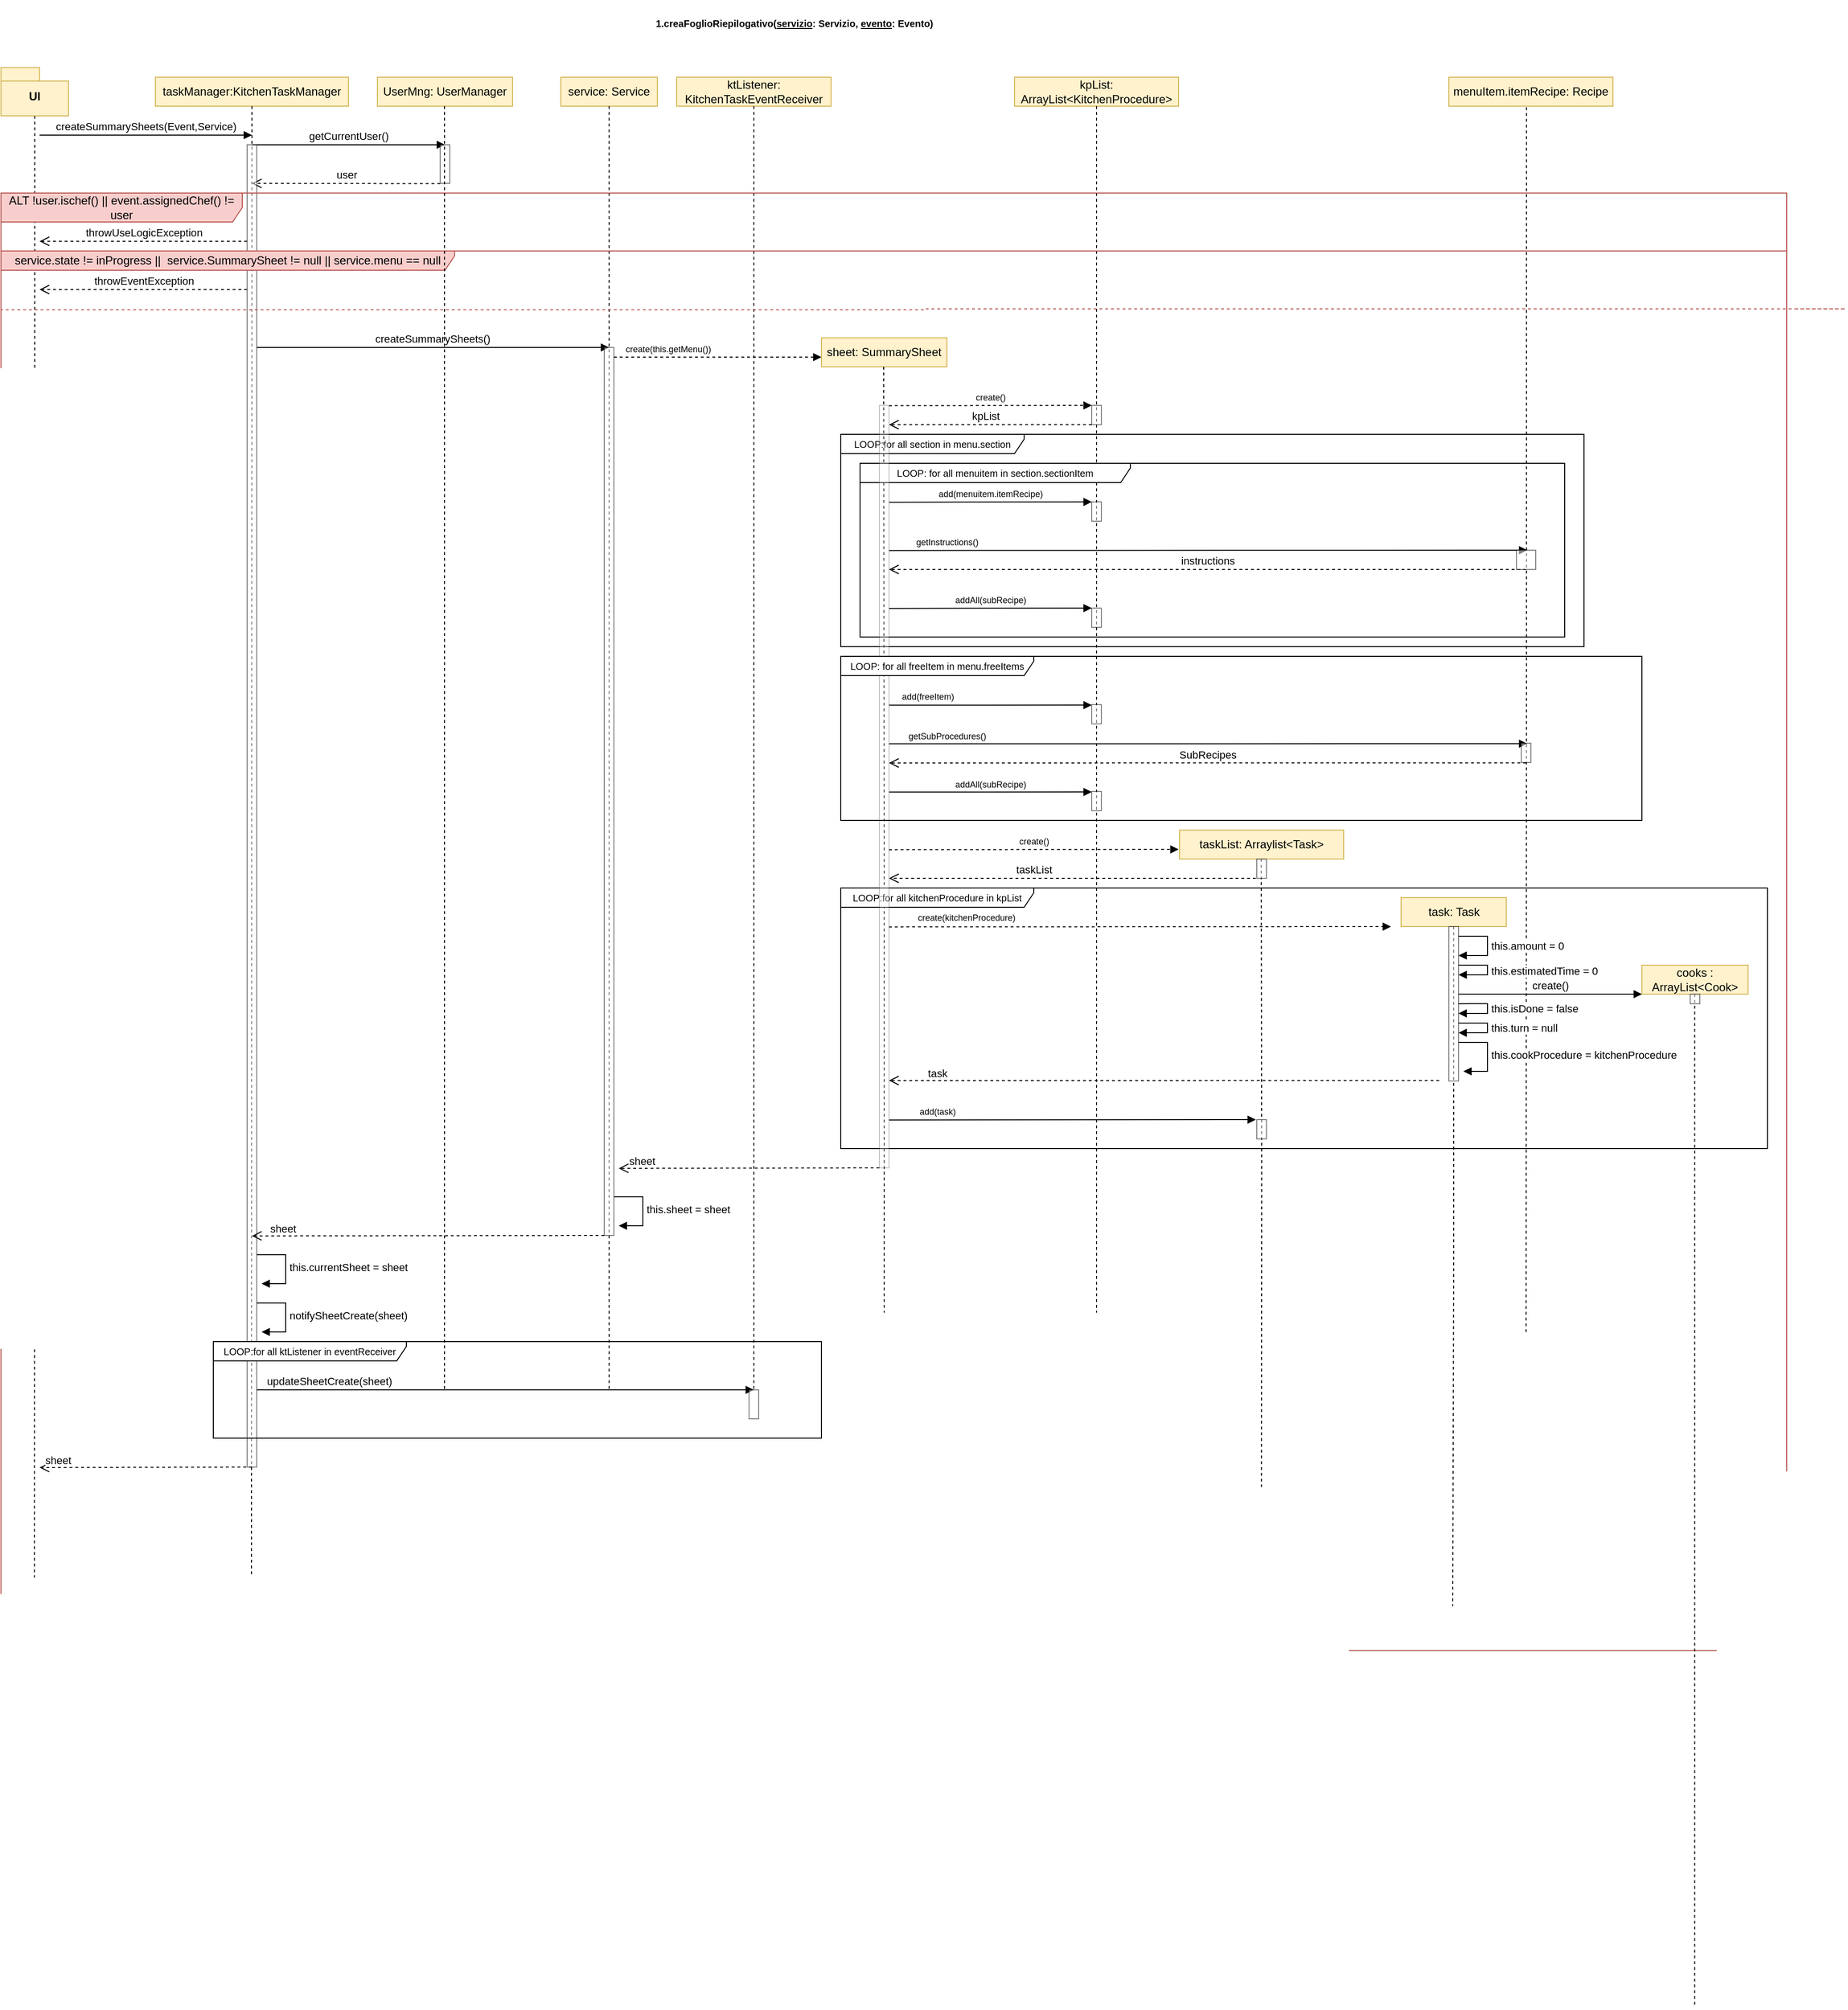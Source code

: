 <mxfile version="21.2.8" type="device">
  <diagram name="Pagina-1" id="j8txoe0SZehhRTvvAouw">
    <mxGraphModel dx="682" dy="721" grid="1" gridSize="10" guides="1" tooltips="1" connect="1" arrows="1" fold="1" page="1" pageScale="1" pageWidth="827" pageHeight="1169" math="0" shadow="0">
      <root>
        <mxCell id="0" />
        <mxCell id="1" parent="0" />
        <mxCell id="L0hJr6_Yzj_BHi60ffFZ-1" value="&lt;p style=&quot;text-indent: -18pt; font-size: 10px;&quot; class=&quot;MsoListParagraphCxSpFirst&quot;&gt;&lt;b&gt;1.&lt;span style=&quot;line-height: 107%;&quot;&gt;&lt;/span&gt;&lt;/b&gt;&lt;b&gt;&lt;span style=&quot;line-height: 107%;&quot;&gt;creaFoglioRiepilogativo(&lt;u&gt;servizio&lt;/u&gt;: Servizio, &lt;u&gt;evento&lt;/u&gt;: Evento)&lt;/span&gt;&lt;/b&gt;&lt;span style=&quot;background-color: initial;&quot;&gt;&amp;nbsp;&lt;/span&gt;&lt;/p&gt;&lt;p class=&quot;MsoListParagraphCxSpLast&quot;&gt;&lt;/p&gt;" style="text;html=1;align=center;verticalAlign=middle;resizable=0;points=[];autosize=1;strokeColor=none;fillColor=none;" parent="1" vertex="1">
          <mxGeometry x="710" y="280" width="290" height="50" as="geometry" />
        </mxCell>
        <mxCell id="L0hJr6_Yzj_BHi60ffFZ-2" style="edgeStyle=orthogonalEdgeStyle;rounded=0;orthogonalLoop=1;jettySize=auto;html=1;exitX=0.5;exitY=1;exitDx=0;exitDy=0;endArrow=none;endFill=0;dashed=1;entryX=0.02;entryY=1.003;entryDx=0;entryDy=0;entryPerimeter=0;exitPerimeter=0;" parent="1" source="L0hJr6_Yzj_BHi60ffFZ-3" edge="1">
          <mxGeometry relative="1" as="geometry">
            <mxPoint x="54.6" y="1914.53" as="targetPoint" />
            <mxPoint x="55" y="490" as="sourcePoint" />
          </mxGeometry>
        </mxCell>
        <mxCell id="L0hJr6_Yzj_BHi60ffFZ-3" value="UI" style="shape=folder;fontStyle=1;spacingTop=10;tabWidth=40;tabHeight=14;tabPosition=left;html=1;whiteSpace=wrap;fillColor=#fff2cc;strokeColor=#d6b656;" parent="1" vertex="1">
          <mxGeometry x="20" y="350" width="70" height="50" as="geometry" />
        </mxCell>
        <mxCell id="L0hJr6_Yzj_BHi60ffFZ-4" value="createSummarySheets(Event,Service)" style="html=1;verticalAlign=bottom;endArrow=block;edgeStyle=elbowEdgeStyle;elbow=vertical;curved=0;rounded=0;" parent="1" edge="1">
          <mxGeometry width="80" relative="1" as="geometry">
            <mxPoint x="60" y="420" as="sourcePoint" />
            <mxPoint x="280" y="420" as="targetPoint" />
            <mxPoint as="offset" />
          </mxGeometry>
        </mxCell>
        <mxCell id="L0hJr6_Yzj_BHi60ffFZ-5" value="taskManager:KitchenTaskManager" style="html=1;whiteSpace=wrap;fillColor=#fff2cc;strokeColor=#d6b656;" parent="1" vertex="1">
          <mxGeometry x="180" y="360" width="200" height="30" as="geometry" />
        </mxCell>
        <mxCell id="L0hJr6_Yzj_BHi60ffFZ-6" style="edgeStyle=orthogonalEdgeStyle;rounded=0;orthogonalLoop=1;jettySize=auto;html=1;exitX=0.5;exitY=1;exitDx=0;exitDy=0;endArrow=none;endFill=0;dashed=1;entryX=0.15;entryY=1.001;entryDx=0;entryDy=0;entryPerimeter=0;" parent="1" source="L0hJr6_Yzj_BHi60ffFZ-5" edge="1">
          <mxGeometry relative="1" as="geometry">
            <mxPoint x="279.5" y="1911.51" as="targetPoint" />
            <mxPoint x="279.47" y="490" as="sourcePoint" />
          </mxGeometry>
        </mxCell>
        <mxCell id="L0hJr6_Yzj_BHi60ffFZ-7" value="getCurrentUser()" style="html=1;verticalAlign=bottom;endArrow=block;edgeStyle=elbowEdgeStyle;elbow=vertical;curved=0;rounded=0;" parent="1" edge="1">
          <mxGeometry width="80" relative="1" as="geometry">
            <mxPoint x="280" y="430" as="sourcePoint" />
            <mxPoint x="480" y="430" as="targetPoint" />
          </mxGeometry>
        </mxCell>
        <mxCell id="L0hJr6_Yzj_BHi60ffFZ-8" value="user" style="html=1;verticalAlign=bottom;endArrow=open;dashed=1;endSize=8;edgeStyle=elbowEdgeStyle;elbow=vertical;curved=0;rounded=0;" parent="1" edge="1">
          <mxGeometry relative="1" as="geometry">
            <mxPoint x="475" y="470.286" as="sourcePoint" />
            <mxPoint x="280" y="470" as="targetPoint" />
          </mxGeometry>
        </mxCell>
        <mxCell id="L0hJr6_Yzj_BHi60ffFZ-10" value="" style="html=1;points=[];perimeter=orthogonalPerimeter;outlineConnect=0;targetShapes=umlLifeline;portConstraint=eastwest;newEdgeStyle={&quot;edgeStyle&quot;:&quot;elbowEdgeStyle&quot;,&quot;elbow&quot;:&quot;vertical&quot;,&quot;curved&quot;:0,&quot;rounded&quot;:0};shadow=0;imageAspect=1;fillOpacity=50;strokeOpacity=50;" parent="1" vertex="1">
          <mxGeometry x="475" y="430" width="10" height="40" as="geometry" />
        </mxCell>
        <mxCell id="L0hJr6_Yzj_BHi60ffFZ-11" value="" style="html=1;points=[];perimeter=orthogonalPerimeter;outlineConnect=0;targetShapes=umlLifeline;portConstraint=eastwest;newEdgeStyle={&quot;edgeStyle&quot;:&quot;elbowEdgeStyle&quot;,&quot;elbow&quot;:&quot;vertical&quot;,&quot;curved&quot;:0,&quot;rounded&quot;:0};shadow=0;imageAspect=1;fillOpacity=50;strokeOpacity=50;" parent="1" vertex="1">
          <mxGeometry x="275" y="430" width="10" height="1370" as="geometry" />
        </mxCell>
        <mxCell id="L0hJr6_Yzj_BHi60ffFZ-12" value="createSummarySheets()" style="html=1;verticalAlign=bottom;endArrow=block;edgeStyle=elbowEdgeStyle;elbow=vertical;curved=0;rounded=0;" parent="1" edge="1">
          <mxGeometry x="-0.002" width="80" relative="1" as="geometry">
            <mxPoint x="285" y="640" as="sourcePoint" />
            <mxPoint x="650" y="640" as="targetPoint" />
            <mxPoint as="offset" />
          </mxGeometry>
        </mxCell>
        <mxCell id="L0hJr6_Yzj_BHi60ffFZ-13" value="&lt;font style=&quot;font-size: 10px;&quot;&gt;LOOP:for all section in menu.section&lt;/font&gt;" style="shape=umlFrame;whiteSpace=wrap;html=1;pointerEvents=0;width=190;height=20;" parent="1" vertex="1">
          <mxGeometry x="890" y="730" width="770" height="220" as="geometry" />
        </mxCell>
        <mxCell id="L0hJr6_Yzj_BHi60ffFZ-14" value="service: Service" style="html=1;whiteSpace=wrap;fillColor=#fff2cc;strokeColor=#d6b656;" parent="1" vertex="1">
          <mxGeometry x="600" y="360" width="100" height="30" as="geometry" />
        </mxCell>
        <mxCell id="L0hJr6_Yzj_BHi60ffFZ-15" style="edgeStyle=orthogonalEdgeStyle;rounded=0;orthogonalLoop=1;jettySize=auto;html=1;exitX=0.5;exitY=1;exitDx=0;exitDy=0;endArrow=none;endFill=0;dashed=1;" parent="1" source="L0hJr6_Yzj_BHi60ffFZ-14" edge="1">
          <mxGeometry relative="1" as="geometry">
            <mxPoint x="650" y="1720" as="targetPoint" />
            <mxPoint x="649.47" y="490" as="sourcePoint" />
          </mxGeometry>
        </mxCell>
        <mxCell id="L0hJr6_Yzj_BHi60ffFZ-16" value="" style="html=1;points=[];perimeter=orthogonalPerimeter;outlineConnect=0;targetShapes=umlLifeline;portConstraint=eastwest;newEdgeStyle={&quot;edgeStyle&quot;:&quot;elbowEdgeStyle&quot;,&quot;elbow&quot;:&quot;vertical&quot;,&quot;curved&quot;:0,&quot;rounded&quot;:0};shadow=0;imageAspect=1;fillOpacity=50;strokeOpacity=50;" parent="1" vertex="1">
          <mxGeometry x="645" y="640" width="10" height="920" as="geometry" />
        </mxCell>
        <mxCell id="L0hJr6_Yzj_BHi60ffFZ-17" value="&lt;font style=&quot;font-size: 9px;&quot;&gt;create(this.getMenu())&lt;/font&gt;" style="html=1;verticalAlign=bottom;endArrow=block;edgeStyle=elbowEdgeStyle;elbow=vertical;curved=0;rounded=0;dashed=1;" parent="1" edge="1">
          <mxGeometry x="-0.486" width="80" relative="1" as="geometry">
            <mxPoint x="655" y="650" as="sourcePoint" />
            <mxPoint x="870" y="650" as="targetPoint" />
            <mxPoint as="offset" />
          </mxGeometry>
        </mxCell>
        <mxCell id="L0hJr6_Yzj_BHi60ffFZ-18" value="sheet: SummarySheet" style="html=1;whiteSpace=wrap;fillColor=#fff2cc;strokeColor=#d6b656;" parent="1" vertex="1">
          <mxGeometry x="870" y="630" width="130" height="30" as="geometry" />
        </mxCell>
        <mxCell id="L0hJr6_Yzj_BHi60ffFZ-19" style="edgeStyle=orthogonalEdgeStyle;rounded=0;orthogonalLoop=1;jettySize=auto;html=1;exitX=0.5;exitY=1;exitDx=0;exitDy=0;endArrow=none;endFill=0;dashed=1;" parent="1" edge="1">
          <mxGeometry relative="1" as="geometry">
            <mxPoint x="935" y="1640" as="targetPoint" />
            <mxPoint x="934.47" y="660.0" as="sourcePoint" />
          </mxGeometry>
        </mxCell>
        <mxCell id="L0hJr6_Yzj_BHi60ffFZ-20" value="&lt;font style=&quot;font-size: 9px;&quot;&gt;create()&lt;/font&gt;" style="html=1;verticalAlign=bottom;endArrow=block;edgeStyle=elbowEdgeStyle;elbow=vertical;curved=0;rounded=0;dashed=1;" parent="1" edge="1">
          <mxGeometry x="0.002" width="80" relative="1" as="geometry">
            <mxPoint x="940" y="700.32" as="sourcePoint" />
            <mxPoint x="1150" y="700" as="targetPoint" />
            <mxPoint as="offset" />
          </mxGeometry>
        </mxCell>
        <mxCell id="L0hJr6_Yzj_BHi60ffFZ-21" value="kpList: ArrayList&amp;lt;KitchenProcedure&amp;gt;" style="html=1;whiteSpace=wrap;fillColor=#fff2cc;strokeColor=#d6b656;" parent="1" vertex="1">
          <mxGeometry x="1070" y="360" width="170" height="30" as="geometry" />
        </mxCell>
        <mxCell id="L0hJr6_Yzj_BHi60ffFZ-22" style="edgeStyle=orthogonalEdgeStyle;rounded=0;orthogonalLoop=1;jettySize=auto;html=1;exitX=0.5;exitY=1;exitDx=0;exitDy=0;endArrow=none;endFill=0;dashed=1;" parent="1" source="L0hJr6_Yzj_BHi60ffFZ-21" edge="1">
          <mxGeometry relative="1" as="geometry">
            <mxPoint x="1155" y="1640" as="targetPoint" />
            <mxPoint x="1154.47" y="490" as="sourcePoint" />
          </mxGeometry>
        </mxCell>
        <mxCell id="L0hJr6_Yzj_BHi60ffFZ-23" value="" style="html=1;points=[];perimeter=orthogonalPerimeter;outlineConnect=0;targetShapes=umlLifeline;portConstraint=eastwest;newEdgeStyle={&quot;edgeStyle&quot;:&quot;elbowEdgeStyle&quot;,&quot;elbow&quot;:&quot;vertical&quot;,&quot;curved&quot;:0,&quot;rounded&quot;:0};shadow=0;imageAspect=1;fillOpacity=50;strokeOpacity=50;" parent="1" vertex="1">
          <mxGeometry x="1150" y="700" width="10" height="20" as="geometry" />
        </mxCell>
        <mxCell id="L0hJr6_Yzj_BHi60ffFZ-24" value="kpList" style="html=1;verticalAlign=bottom;endArrow=open;dashed=1;endSize=8;edgeStyle=elbowEdgeStyle;elbow=vertical;curved=0;rounded=0;" parent="1" edge="1">
          <mxGeometry x="0.049" relative="1" as="geometry">
            <mxPoint x="1150" y="720" as="sourcePoint" />
            <mxPoint x="940" y="720.32" as="targetPoint" />
            <mxPoint as="offset" />
          </mxGeometry>
        </mxCell>
        <mxCell id="L0hJr6_Yzj_BHi60ffFZ-25" value="&lt;font style=&quot;font-size: 10px;&quot;&gt;LOOP: for all menuitem in section.sectionItem&lt;/font&gt;" style="shape=umlFrame;whiteSpace=wrap;html=1;pointerEvents=0;width=280;height=20;" parent="1" vertex="1">
          <mxGeometry x="910" y="760" width="730" height="180" as="geometry" />
        </mxCell>
        <mxCell id="L0hJr6_Yzj_BHi60ffFZ-26" value="&lt;font style=&quot;font-size: 9px;&quot;&gt;add(menuitem.itemRecipe)&lt;/font&gt;" style="html=1;verticalAlign=bottom;endArrow=block;edgeStyle=elbowEdgeStyle;elbow=vertical;curved=0;rounded=0;" parent="1" edge="1">
          <mxGeometry x="0.002" width="80" relative="1" as="geometry">
            <mxPoint x="940" y="800.32" as="sourcePoint" />
            <mxPoint x="1150" y="800" as="targetPoint" />
            <mxPoint as="offset" />
          </mxGeometry>
        </mxCell>
        <mxCell id="L0hJr6_Yzj_BHi60ffFZ-27" value="" style="html=1;points=[];perimeter=orthogonalPerimeter;outlineConnect=0;targetShapes=umlLifeline;portConstraint=eastwest;newEdgeStyle={&quot;edgeStyle&quot;:&quot;elbowEdgeStyle&quot;,&quot;elbow&quot;:&quot;vertical&quot;,&quot;curved&quot;:0,&quot;rounded&quot;:0};shadow=0;imageAspect=1;fillOpacity=50;strokeOpacity=50;" parent="1" vertex="1">
          <mxGeometry x="1150" y="800" width="10" height="20" as="geometry" />
        </mxCell>
        <mxCell id="L0hJr6_Yzj_BHi60ffFZ-28" value="menuItem.itemRecipe: Recipe" style="html=1;whiteSpace=wrap;fillColor=#fff2cc;strokeColor=#d6b656;" parent="1" vertex="1">
          <mxGeometry x="1520" y="360" width="170" height="30" as="geometry" />
        </mxCell>
        <mxCell id="L0hJr6_Yzj_BHi60ffFZ-29" style="edgeStyle=orthogonalEdgeStyle;rounded=0;orthogonalLoop=1;jettySize=auto;html=1;exitX=0.473;exitY=1.039;exitDx=0;exitDy=0;endArrow=none;endFill=0;dashed=1;exitPerimeter=0;" parent="1" source="L0hJr6_Yzj_BHi60ffFZ-28" edge="1">
          <mxGeometry relative="1" as="geometry">
            <mxPoint x="1600" y="1661.231" as="targetPoint" />
            <mxPoint x="1600" y="490" as="sourcePoint" />
          </mxGeometry>
        </mxCell>
        <mxCell id="L0hJr6_Yzj_BHi60ffFZ-30" value="&lt;font style=&quot;font-size: 9px;&quot;&gt;getInstructions()&lt;/font&gt;" style="html=1;verticalAlign=bottom;endArrow=block;edgeStyle=elbowEdgeStyle;elbow=vertical;curved=0;rounded=0;align=center;" parent="1" edge="1">
          <mxGeometry x="-0.818" width="80" relative="1" as="geometry">
            <mxPoint x="940" y="850.32" as="sourcePoint" />
            <mxPoint x="1601.231" y="850" as="targetPoint" />
            <mxPoint as="offset" />
          </mxGeometry>
        </mxCell>
        <mxCell id="L0hJr6_Yzj_BHi60ffFZ-31" value="instructions" style="html=1;verticalAlign=bottom;endArrow=open;dashed=1;endSize=8;edgeStyle=elbowEdgeStyle;elbow=vertical;curved=0;rounded=0;align=center;" parent="1" edge="1">
          <mxGeometry relative="1" as="geometry">
            <mxPoint x="1600" y="870" as="sourcePoint" />
            <mxPoint x="940" y="870.32" as="targetPoint" />
          </mxGeometry>
        </mxCell>
        <mxCell id="L0hJr6_Yzj_BHi60ffFZ-32" value="&lt;font style=&quot;font-size: 9px;&quot;&gt;addAll(subRecipe)&lt;/font&gt;" style="html=1;verticalAlign=bottom;endArrow=block;edgeStyle=elbowEdgeStyle;elbow=vertical;curved=0;rounded=0;" parent="1" edge="1">
          <mxGeometry x="0.002" width="80" relative="1" as="geometry">
            <mxPoint x="940" y="910.32" as="sourcePoint" />
            <mxPoint x="1150" y="910" as="targetPoint" />
            <mxPoint as="offset" />
          </mxGeometry>
        </mxCell>
        <mxCell id="L0hJr6_Yzj_BHi60ffFZ-33" value="" style="html=1;points=[];perimeter=orthogonalPerimeter;outlineConnect=0;targetShapes=umlLifeline;portConstraint=eastwest;newEdgeStyle={&quot;edgeStyle&quot;:&quot;elbowEdgeStyle&quot;,&quot;elbow&quot;:&quot;vertical&quot;,&quot;curved&quot;:0,&quot;rounded&quot;:0};shadow=0;imageAspect=1;fillOpacity=50;strokeOpacity=50;" parent="1" vertex="1">
          <mxGeometry x="1150" y="910" width="10" height="20" as="geometry" />
        </mxCell>
        <mxCell id="L0hJr6_Yzj_BHi60ffFZ-34" value="" style="html=1;points=[];perimeter=orthogonalPerimeter;outlineConnect=0;targetShapes=umlLifeline;portConstraint=eastwest;newEdgeStyle={&quot;edgeStyle&quot;:&quot;elbowEdgeStyle&quot;,&quot;elbow&quot;:&quot;vertical&quot;,&quot;curved&quot;:0,&quot;rounded&quot;:0};shadow=0;imageAspect=1;fillOpacity=50;strokeOpacity=50;" parent="1" vertex="1">
          <mxGeometry x="1590" y="850" width="20" height="20" as="geometry" />
        </mxCell>
        <mxCell id="L0hJr6_Yzj_BHi60ffFZ-35" value="&lt;font style=&quot;font-size: 10px;&quot;&gt;LOOP:for all kitchenProcedure in kpList&lt;/font&gt;" style="shape=umlFrame;whiteSpace=wrap;html=1;pointerEvents=0;width=200;height=20;" parent="1" vertex="1">
          <mxGeometry x="890" y="1200" width="960" height="270" as="geometry" />
        </mxCell>
        <mxCell id="L0hJr6_Yzj_BHi60ffFZ-36" value="&lt;font style=&quot;font-size: 9px;&quot;&gt;create()&lt;/font&gt;" style="html=1;verticalAlign=bottom;endArrow=block;edgeStyle=elbowEdgeStyle;elbow=vertical;curved=0;rounded=0;dashed=1;" parent="1" edge="1">
          <mxGeometry x="0.002" width="80" relative="1" as="geometry">
            <mxPoint x="940" y="1160.32" as="sourcePoint" />
            <mxPoint x="1240" y="1160" as="targetPoint" />
            <mxPoint as="offset" />
          </mxGeometry>
        </mxCell>
        <mxCell id="L0hJr6_Yzj_BHi60ffFZ-37" value="taskList: Arraylist&amp;lt;Task&amp;gt;" style="html=1;whiteSpace=wrap;fillColor=#fff2cc;strokeColor=#d6b656;" parent="1" vertex="1">
          <mxGeometry x="1241" y="1140" width="170" height="30" as="geometry" />
        </mxCell>
        <mxCell id="L0hJr6_Yzj_BHi60ffFZ-38" style="edgeStyle=orthogonalEdgeStyle;rounded=0;orthogonalLoop=1;jettySize=auto;html=1;exitX=0.5;exitY=1;exitDx=0;exitDy=0;endArrow=none;endFill=0;dashed=1;" parent="1" edge="1">
          <mxGeometry relative="1" as="geometry">
            <mxPoint x="1325.82" y="1820.64" as="targetPoint" />
            <mxPoint x="1325.62" y="1170" as="sourcePoint" />
          </mxGeometry>
        </mxCell>
        <mxCell id="L0hJr6_Yzj_BHi60ffFZ-39" value="" style="html=1;points=[];perimeter=orthogonalPerimeter;outlineConnect=0;targetShapes=umlLifeline;portConstraint=eastwest;newEdgeStyle={&quot;edgeStyle&quot;:&quot;elbowEdgeStyle&quot;,&quot;elbow&quot;:&quot;vertical&quot;,&quot;curved&quot;:0,&quot;rounded&quot;:0};shadow=0;imageAspect=1;fillOpacity=50;strokeOpacity=50;" parent="1" vertex="1">
          <mxGeometry x="1321" y="1170" width="10" height="20" as="geometry" />
        </mxCell>
        <mxCell id="L0hJr6_Yzj_BHi60ffFZ-40" value="taskList" style="html=1;verticalAlign=bottom;endArrow=open;dashed=1;endSize=8;edgeStyle=elbowEdgeStyle;elbow=vertical;curved=0;rounded=0;align=center;" parent="1" edge="1">
          <mxGeometry x="0.213" relative="1" as="geometry">
            <mxPoint x="1320" y="1190" as="sourcePoint" />
            <mxPoint x="940" y="1190.32" as="targetPoint" />
            <mxPoint as="offset" />
          </mxGeometry>
        </mxCell>
        <mxCell id="L0hJr6_Yzj_BHi60ffFZ-41" value="&lt;font style=&quot;font-size: 9px;&quot;&gt;create(kitchenProcedure)&lt;/font&gt;" style="html=1;verticalAlign=bottom;endArrow=block;edgeStyle=elbowEdgeStyle;elbow=vertical;curved=0;rounded=0;dashed=1;" parent="1" edge="1">
          <mxGeometry x="-0.692" y="1" width="80" relative="1" as="geometry">
            <mxPoint x="940" y="1240.32" as="sourcePoint" />
            <mxPoint x="1460" y="1240" as="targetPoint" />
            <mxPoint as="offset" />
          </mxGeometry>
        </mxCell>
        <mxCell id="L0hJr6_Yzj_BHi60ffFZ-42" value="task: Task" style="html=1;whiteSpace=wrap;fillColor=#fff2cc;strokeColor=#d6b656;" parent="1" vertex="1">
          <mxGeometry x="1470.5" y="1210" width="109" height="30" as="geometry" />
        </mxCell>
        <mxCell id="L0hJr6_Yzj_BHi60ffFZ-43" style="edgeStyle=orthogonalEdgeStyle;rounded=0;orthogonalLoop=1;jettySize=auto;html=1;exitX=0.5;exitY=1;exitDx=0;exitDy=0;endArrow=none;endFill=0;dashed=1;" parent="1" source="L0hJr6_Yzj_BHi60ffFZ-42" edge="1">
          <mxGeometry relative="1" as="geometry">
            <mxPoint x="1524" y="1944.0" as="targetPoint" />
            <mxPoint x="1524.14" y="790" as="sourcePoint" />
          </mxGeometry>
        </mxCell>
        <mxCell id="L0hJr6_Yzj_BHi60ffFZ-44" value="" style="html=1;points=[];perimeter=orthogonalPerimeter;outlineConnect=0;targetShapes=umlLifeline;portConstraint=eastwest;newEdgeStyle={&quot;edgeStyle&quot;:&quot;elbowEdgeStyle&quot;,&quot;elbow&quot;:&quot;vertical&quot;,&quot;curved&quot;:0,&quot;rounded&quot;:0};shadow=0;imageAspect=1;fillOpacity=50;strokeOpacity=50;" parent="1" vertex="1">
          <mxGeometry x="1520" y="1240" width="10" height="160" as="geometry" />
        </mxCell>
        <mxCell id="L0hJr6_Yzj_BHi60ffFZ-45" value="this.cookProcedure = kitchenProcedure" style="html=1;align=left;spacingLeft=2;endArrow=block;rounded=0;edgeStyle=orthogonalEdgeStyle;curved=0;rounded=0;" parent="1" edge="1">
          <mxGeometry x="-0.004" relative="1" as="geometry">
            <mxPoint x="1530" y="1360" as="sourcePoint" />
            <Array as="points">
              <mxPoint x="1560" y="1390" />
            </Array>
            <mxPoint x="1535" y="1390.0" as="targetPoint" />
            <mxPoint as="offset" />
          </mxGeometry>
        </mxCell>
        <mxCell id="L0hJr6_Yzj_BHi60ffFZ-46" value="task" style="html=1;verticalAlign=bottom;endArrow=open;dashed=1;endSize=8;edgeStyle=elbowEdgeStyle;elbow=vertical;curved=0;rounded=0;align=center;" parent="1" edge="1">
          <mxGeometry x="0.823" y="1" relative="1" as="geometry">
            <mxPoint x="1510" y="1399.39" as="sourcePoint" />
            <mxPoint x="940" y="1400" as="targetPoint" />
            <mxPoint as="offset" />
          </mxGeometry>
        </mxCell>
        <mxCell id="L0hJr6_Yzj_BHi60ffFZ-47" value="&lt;font style=&quot;font-size: 9px;&quot;&gt;add(task)&lt;/font&gt;" style="html=1;verticalAlign=bottom;endArrow=block;edgeStyle=elbowEdgeStyle;elbow=vertical;curved=0;rounded=0;" parent="1" edge="1">
          <mxGeometry x="-0.737" width="80" relative="1" as="geometry">
            <mxPoint x="940" y="1440.32" as="sourcePoint" />
            <mxPoint x="1320" y="1440" as="targetPoint" />
            <mxPoint as="offset" />
          </mxGeometry>
        </mxCell>
        <mxCell id="L0hJr6_Yzj_BHi60ffFZ-48" value="" style="html=1;points=[];perimeter=orthogonalPerimeter;outlineConnect=0;targetShapes=umlLifeline;portConstraint=eastwest;newEdgeStyle={&quot;edgeStyle&quot;:&quot;elbowEdgeStyle&quot;,&quot;elbow&quot;:&quot;vertical&quot;,&quot;curved&quot;:0,&quot;rounded&quot;:0};shadow=0;imageAspect=1;fillOpacity=50;strokeOpacity=50;" parent="1" vertex="1">
          <mxGeometry x="1321" y="1440" width="10" height="20" as="geometry" />
        </mxCell>
        <mxCell id="L0hJr6_Yzj_BHi60ffFZ-49" value="" style="html=1;points=[];perimeter=orthogonalPerimeter;outlineConnect=0;targetShapes=umlLifeline;portConstraint=eastwest;newEdgeStyle={&quot;edgeStyle&quot;:&quot;elbowEdgeStyle&quot;,&quot;elbow&quot;:&quot;vertical&quot;,&quot;curved&quot;:0,&quot;rounded&quot;:0};shadow=0;imageAspect=1;fillOpacity=29;strokeOpacity=23;" parent="1" vertex="1">
          <mxGeometry x="930" y="700" width="10" height="790" as="geometry" />
        </mxCell>
        <mxCell id="L0hJr6_Yzj_BHi60ffFZ-50" value="sheet" style="html=1;verticalAlign=bottom;endArrow=open;dashed=1;endSize=8;edgeStyle=elbowEdgeStyle;elbow=vertical;curved=0;rounded=0;align=center;" parent="1" edge="1">
          <mxGeometry x="0.823" y="1" relative="1" as="geometry">
            <mxPoint x="930" y="1490.0" as="sourcePoint" />
            <mxPoint x="660" y="1491" as="targetPoint" />
            <mxPoint as="offset" />
          </mxGeometry>
        </mxCell>
        <mxCell id="L0hJr6_Yzj_BHi60ffFZ-51" value="this.sheet = sheet" style="html=1;align=left;spacingLeft=2;endArrow=block;rounded=0;edgeStyle=orthogonalEdgeStyle;curved=0;rounded=0;" parent="1" edge="1">
          <mxGeometry relative="1" as="geometry">
            <mxPoint x="655" y="1520" as="sourcePoint" />
            <Array as="points">
              <mxPoint x="685" y="1550" />
            </Array>
            <mxPoint x="660" y="1550.0" as="targetPoint" />
          </mxGeometry>
        </mxCell>
        <mxCell id="L0hJr6_Yzj_BHi60ffFZ-52" value="sheet" style="html=1;verticalAlign=bottom;endArrow=open;dashed=1;endSize=8;edgeStyle=elbowEdgeStyle;elbow=vertical;curved=0;rounded=0;align=center;" parent="1" edge="1">
          <mxGeometry x="0.823" y="1" relative="1" as="geometry">
            <mxPoint x="645" y="1560.0" as="sourcePoint" />
            <mxPoint x="280" y="1561" as="targetPoint" />
            <mxPoint as="offset" />
          </mxGeometry>
        </mxCell>
        <mxCell id="L0hJr6_Yzj_BHi60ffFZ-53" value="this.currentSheet = sheet" style="html=1;align=left;spacingLeft=2;endArrow=block;rounded=0;edgeStyle=orthogonalEdgeStyle;curved=0;rounded=0;" parent="1" edge="1">
          <mxGeometry relative="1" as="geometry">
            <mxPoint x="285" y="1580" as="sourcePoint" />
            <Array as="points">
              <mxPoint x="315" y="1610" />
            </Array>
            <mxPoint x="290" y="1610.0" as="targetPoint" />
          </mxGeometry>
        </mxCell>
        <mxCell id="L0hJr6_Yzj_BHi60ffFZ-54" value="notifySheetCreate(sheet)" style="html=1;align=left;spacingLeft=2;endArrow=block;rounded=0;edgeStyle=orthogonalEdgeStyle;curved=0;rounded=0;" parent="1" edge="1">
          <mxGeometry relative="1" as="geometry">
            <mxPoint x="285" y="1630" as="sourcePoint" />
            <Array as="points">
              <mxPoint x="315" y="1660" />
            </Array>
            <mxPoint x="290" y="1660.0" as="targetPoint" />
          </mxGeometry>
        </mxCell>
        <mxCell id="L0hJr6_Yzj_BHi60ffFZ-55" value="&lt;font style=&quot;font-size: 10px;&quot;&gt;LOOP:for all ktListener in eventReceiver&lt;/font&gt;" style="shape=umlFrame;whiteSpace=wrap;html=1;pointerEvents=0;width=200;height=20;" parent="1" vertex="1">
          <mxGeometry x="240" y="1670" width="630" height="100" as="geometry" />
        </mxCell>
        <mxCell id="L0hJr6_Yzj_BHi60ffFZ-56" value="ktListener: KitchenTaskEventReceiver" style="html=1;whiteSpace=wrap;fillColor=#fff2cc;strokeColor=#d6b656;" parent="1" vertex="1">
          <mxGeometry x="720" y="360" width="160" height="30" as="geometry" />
        </mxCell>
        <mxCell id="L0hJr6_Yzj_BHi60ffFZ-57" style="edgeStyle=orthogonalEdgeStyle;rounded=0;orthogonalLoop=1;jettySize=auto;html=1;exitX=0.5;exitY=1;exitDx=0;exitDy=0;endArrow=none;endFill=0;dashed=1;" parent="1" source="L0hJr6_Yzj_BHi60ffFZ-56" edge="1">
          <mxGeometry relative="1" as="geometry">
            <mxPoint x="800" y="1720" as="targetPoint" />
            <mxPoint x="799.48" y="490" as="sourcePoint" />
          </mxGeometry>
        </mxCell>
        <mxCell id="L0hJr6_Yzj_BHi60ffFZ-58" value="updateSheetCreate(sheet)" style="html=1;verticalAlign=bottom;endArrow=block;edgeStyle=elbowEdgeStyle;elbow=vertical;curved=0;rounded=0;" parent="1" edge="1">
          <mxGeometry x="-0.708" width="80" relative="1" as="geometry">
            <mxPoint x="285" y="1720" as="sourcePoint" />
            <mxPoint x="800" y="1720" as="targetPoint" />
            <mxPoint as="offset" />
          </mxGeometry>
        </mxCell>
        <mxCell id="L0hJr6_Yzj_BHi60ffFZ-59" value="" style="html=1;points=[];perimeter=orthogonalPerimeter;outlineConnect=0;targetShapes=umlLifeline;portConstraint=eastwest;newEdgeStyle={&quot;edgeStyle&quot;:&quot;elbowEdgeStyle&quot;,&quot;elbow&quot;:&quot;vertical&quot;,&quot;curved&quot;:0,&quot;rounded&quot;:0};shadow=0;imageAspect=1;fillOpacity=50;strokeOpacity=50;" parent="1" vertex="1">
          <mxGeometry x="795" y="1720" width="10" height="30" as="geometry" />
        </mxCell>
        <mxCell id="L0hJr6_Yzj_BHi60ffFZ-60" value="sheet" style="html=1;verticalAlign=bottom;endArrow=open;dashed=1;endSize=8;edgeStyle=elbowEdgeStyle;elbow=vertical;curved=0;rounded=0;align=center;" parent="1" edge="1">
          <mxGeometry x="0.823" y="1" relative="1" as="geometry">
            <mxPoint x="280" y="1800" as="sourcePoint" />
            <mxPoint x="60" y="1801" as="targetPoint" />
            <mxPoint as="offset" />
          </mxGeometry>
        </mxCell>
        <mxCell id="L0hJr6_Yzj_BHi60ffFZ-61" value="ALT !user.ischef() || event.assignedChef() != user" style="shape=umlFrame;whiteSpace=wrap;html=1;pointerEvents=0;width=250;height=30;fillColor=#f8cecc;strokeColor=#b85450;" parent="1" vertex="1">
          <mxGeometry x="20" y="480" width="1850" height="1510" as="geometry" />
        </mxCell>
        <mxCell id="L0hJr6_Yzj_BHi60ffFZ-62" style="edgeStyle=orthogonalEdgeStyle;rounded=0;orthogonalLoop=1;jettySize=auto;html=1;endArrow=none;endFill=0;dashed=1;fillColor=#f8cecc;strokeColor=#b85450;" parent="1" edge="1">
          <mxGeometry relative="1" as="geometry">
            <mxPoint x="1880" y="600" as="targetPoint" />
            <mxPoint x="20" y="600" as="sourcePoint" />
            <Array as="points">
              <mxPoint x="20" y="601" />
              <mxPoint x="976" y="601" />
              <mxPoint x="976" y="600" />
              <mxPoint x="1931" y="600" />
            </Array>
          </mxGeometry>
        </mxCell>
        <mxCell id="L0hJr6_Yzj_BHi60ffFZ-63" value="UserMng: UserManager" style="html=1;whiteSpace=wrap;fillColor=#fff2cc;strokeColor=#d6b656;" parent="1" vertex="1">
          <mxGeometry x="410" y="360" width="140" height="30" as="geometry" />
        </mxCell>
        <mxCell id="L0hJr6_Yzj_BHi60ffFZ-64" value="throwUseLogicException" style="html=1;verticalAlign=bottom;endArrow=open;dashed=1;endSize=8;edgeStyle=elbowEdgeStyle;elbow=vertical;curved=0;rounded=0;" parent="1" edge="1">
          <mxGeometry relative="1" as="geometry">
            <mxPoint x="275" y="530" as="sourcePoint" />
            <mxPoint x="60" y="530" as="targetPoint" />
          </mxGeometry>
        </mxCell>
        <mxCell id="L0hJr6_Yzj_BHi60ffFZ-65" value="service.state != inProgress ||&amp;nbsp;&amp;nbsp;service.SummarySheet != null || service.menu == null" style="shape=umlFrame;whiteSpace=wrap;html=1;pointerEvents=0;width=470;height=20;fillColor=#f8cecc;strokeColor=#b85450;" parent="1" vertex="1">
          <mxGeometry x="20" y="540" width="1850" height="1450" as="geometry" />
        </mxCell>
        <mxCell id="L0hJr6_Yzj_BHi60ffFZ-66" value="throwEventException" style="html=1;verticalAlign=bottom;endArrow=open;dashed=1;endSize=8;edgeStyle=elbowEdgeStyle;elbow=vertical;curved=0;rounded=0;" parent="1" edge="1">
          <mxGeometry relative="1" as="geometry">
            <mxPoint x="275" y="580" as="sourcePoint" />
            <mxPoint x="60" y="580" as="targetPoint" />
          </mxGeometry>
        </mxCell>
        <mxCell id="L0hJr6_Yzj_BHi60ffFZ-67" value="this.amount = 0" style="html=1;align=left;spacingLeft=2;endArrow=block;rounded=0;edgeStyle=orthogonalEdgeStyle;curved=0;rounded=0;" parent="1" edge="1">
          <mxGeometry relative="1" as="geometry">
            <mxPoint x="1530" y="1250" as="sourcePoint" />
            <Array as="points">
              <mxPoint x="1560" y="1250" />
              <mxPoint x="1560" y="1270" />
              <mxPoint x="1535" y="1270" />
            </Array>
            <mxPoint x="1530" y="1270" as="targetPoint" />
            <mxPoint as="offset" />
          </mxGeometry>
        </mxCell>
        <mxCell id="L0hJr6_Yzj_BHi60ffFZ-68" value="this.estimatedTime&amp;nbsp;= 0" style="html=1;align=left;spacingLeft=2;endArrow=block;rounded=0;edgeStyle=orthogonalEdgeStyle;curved=0;rounded=0;" parent="1" edge="1">
          <mxGeometry x="0.008" relative="1" as="geometry">
            <mxPoint x="1530" y="1280" as="sourcePoint" />
            <Array as="points">
              <mxPoint x="1560" y="1280" />
              <mxPoint x="1560" y="1290" />
              <mxPoint x="1535" y="1290" />
            </Array>
            <mxPoint x="1530" y="1290" as="targetPoint" />
            <mxPoint as="offset" />
          </mxGeometry>
        </mxCell>
        <mxCell id="L0hJr6_Yzj_BHi60ffFZ-70" value="this.isDone = false" style="html=1;align=left;spacingLeft=2;endArrow=block;rounded=0;edgeStyle=orthogonalEdgeStyle;curved=0;rounded=0;" parent="1" edge="1">
          <mxGeometry x="0.004" relative="1" as="geometry">
            <mxPoint x="1530" y="1319.94" as="sourcePoint" />
            <Array as="points">
              <mxPoint x="1560" y="1319.94" />
              <mxPoint x="1560" y="1329.94" />
              <mxPoint x="1535" y="1329.94" />
            </Array>
            <mxPoint x="1530" y="1329.94" as="targetPoint" />
            <mxPoint as="offset" />
          </mxGeometry>
        </mxCell>
        <mxCell id="L0hJr6_Yzj_BHi60ffFZ-71" value="this.turn = null" style="html=1;align=left;spacingLeft=2;endArrow=block;rounded=0;edgeStyle=orthogonalEdgeStyle;curved=0;rounded=0;" parent="1" edge="1">
          <mxGeometry x="0.004" relative="1" as="geometry">
            <mxPoint x="1530" y="1340.04" as="sourcePoint" />
            <Array as="points">
              <mxPoint x="1560" y="1340.04" />
              <mxPoint x="1560" y="1350.04" />
              <mxPoint x="1535" y="1350.04" />
            </Array>
            <mxPoint x="1530" y="1350.04" as="targetPoint" />
            <mxPoint as="offset" />
          </mxGeometry>
        </mxCell>
        <mxCell id="dS2BFjz72sKNmgG7DrdJ-1" value="&lt;font style=&quot;font-size: 10px;&quot;&gt;LOOP: for all freeItem in menu.freeItems&lt;/font&gt;" style="shape=umlFrame;whiteSpace=wrap;html=1;pointerEvents=0;width=200;height=20;" parent="1" vertex="1">
          <mxGeometry x="890" y="960" width="830" height="170" as="geometry" />
        </mxCell>
        <mxCell id="dS2BFjz72sKNmgG7DrdJ-2" value="&lt;font style=&quot;font-size: 9px;&quot;&gt;add(freeItem)&lt;/font&gt;" style="html=1;verticalAlign=bottom;endArrow=block;edgeStyle=elbowEdgeStyle;elbow=vertical;curved=0;rounded=0;" parent="1" edge="1">
          <mxGeometry x="-0.62" y="1" width="80" relative="1" as="geometry">
            <mxPoint x="940" y="1010.64" as="sourcePoint" />
            <mxPoint x="1150" y="1010" as="targetPoint" />
            <mxPoint as="offset" />
          </mxGeometry>
        </mxCell>
        <mxCell id="dS2BFjz72sKNmgG7DrdJ-3" value="&lt;font style=&quot;font-size: 9px;&quot;&gt;getSubProcedures()&lt;/font&gt;" style="html=1;verticalAlign=bottom;endArrow=block;edgeStyle=elbowEdgeStyle;elbow=vertical;curved=0;rounded=0;align=center;" parent="1" edge="1">
          <mxGeometry x="-0.819" width="80" relative="1" as="geometry">
            <mxPoint x="940" y="1050.64" as="sourcePoint" />
            <mxPoint x="1601.231" y="1050.32" as="targetPoint" />
            <mxPoint as="offset" />
          </mxGeometry>
        </mxCell>
        <mxCell id="dS2BFjz72sKNmgG7DrdJ-4" value="SubRecipes" style="html=1;verticalAlign=bottom;endArrow=open;dashed=1;endSize=8;edgeStyle=elbowEdgeStyle;elbow=vertical;curved=0;rounded=0;align=center;" parent="1" edge="1">
          <mxGeometry relative="1" as="geometry">
            <mxPoint x="1600" y="1070.32" as="sourcePoint" />
            <mxPoint x="940" y="1070.64" as="targetPoint" />
          </mxGeometry>
        </mxCell>
        <mxCell id="dS2BFjz72sKNmgG7DrdJ-5" value="&lt;font style=&quot;font-size: 9px;&quot;&gt;addAll(subRecipe)&lt;/font&gt;" style="html=1;verticalAlign=bottom;endArrow=block;edgeStyle=elbowEdgeStyle;elbow=vertical;curved=0;rounded=0;" parent="1" edge="1">
          <mxGeometry x="0.002" width="80" relative="1" as="geometry">
            <mxPoint x="940" y="1100.64" as="sourcePoint" />
            <mxPoint x="1150" y="1100.32" as="targetPoint" />
            <mxPoint as="offset" />
          </mxGeometry>
        </mxCell>
        <mxCell id="dS2BFjz72sKNmgG7DrdJ-6" value="" style="html=1;points=[];perimeter=orthogonalPerimeter;outlineConnect=0;targetShapes=umlLifeline;portConstraint=eastwest;newEdgeStyle={&quot;edgeStyle&quot;:&quot;elbowEdgeStyle&quot;,&quot;elbow&quot;:&quot;vertical&quot;,&quot;curved&quot;:0,&quot;rounded&quot;:0};shadow=0;imageAspect=1;fillOpacity=50;strokeOpacity=50;" parent="1" vertex="1">
          <mxGeometry x="1150" y="1010" width="10" height="20" as="geometry" />
        </mxCell>
        <mxCell id="dS2BFjz72sKNmgG7DrdJ-7" value="" style="html=1;points=[];perimeter=orthogonalPerimeter;outlineConnect=0;targetShapes=umlLifeline;portConstraint=eastwest;newEdgeStyle={&quot;edgeStyle&quot;:&quot;elbowEdgeStyle&quot;,&quot;elbow&quot;:&quot;vertical&quot;,&quot;curved&quot;:0,&quot;rounded&quot;:0};shadow=0;imageAspect=1;fillOpacity=50;strokeOpacity=50;" parent="1" vertex="1">
          <mxGeometry x="1150" y="1100" width="10" height="20" as="geometry" />
        </mxCell>
        <mxCell id="dS2BFjz72sKNmgG7DrdJ-8" value="" style="html=1;points=[];perimeter=orthogonalPerimeter;outlineConnect=0;targetShapes=umlLifeline;portConstraint=eastwest;newEdgeStyle={&quot;edgeStyle&quot;:&quot;elbowEdgeStyle&quot;,&quot;elbow&quot;:&quot;vertical&quot;,&quot;curved&quot;:0,&quot;rounded&quot;:0};shadow=0;imageAspect=1;fillOpacity=50;strokeOpacity=50;" parent="1" vertex="1">
          <mxGeometry x="1595" y="1050" width="10" height="20" as="geometry" />
        </mxCell>
        <mxCell id="CDvTWbdu8lq6fNU41OaB-1" style="edgeStyle=orthogonalEdgeStyle;rounded=0;orthogonalLoop=1;jettySize=auto;html=1;exitX=0.5;exitY=1;exitDx=0;exitDy=0;endArrow=none;endFill=0;dashed=1;" parent="1" edge="1">
          <mxGeometry relative="1" as="geometry">
            <mxPoint x="479.47" y="1720" as="targetPoint" />
            <mxPoint x="479.47" y="390" as="sourcePoint" />
          </mxGeometry>
        </mxCell>
        <mxCell id="CDvTWbdu8lq6fNU41OaB-3" value="cooks : ArrayList&amp;lt;Cook&amp;gt;" style="html=1;whiteSpace=wrap;fillColor=#fff2cc;strokeColor=#d6b656;" parent="1" vertex="1">
          <mxGeometry x="1720" y="1280" width="110" height="30" as="geometry" />
        </mxCell>
        <mxCell id="CDvTWbdu8lq6fNU41OaB-4" style="edgeStyle=orthogonalEdgeStyle;rounded=0;orthogonalLoop=1;jettySize=auto;html=1;endArrow=none;endFill=0;dashed=1;" parent="1" edge="1">
          <mxGeometry relative="1" as="geometry">
            <mxPoint x="1774.7" y="2360" as="targetPoint" />
            <mxPoint x="1774.7" y="1310" as="sourcePoint" />
            <Array as="points">
              <mxPoint x="1774.7" y="2344" />
            </Array>
          </mxGeometry>
        </mxCell>
        <mxCell id="CDvTWbdu8lq6fNU41OaB-5" value="create()" style="html=1;verticalAlign=bottom;endArrow=block;edgeStyle=elbowEdgeStyle;elbow=vertical;curved=0;rounded=0;" parent="1" edge="1">
          <mxGeometry width="80" relative="1" as="geometry">
            <mxPoint x="1530" y="1310" as="sourcePoint" />
            <mxPoint x="1720" y="1310" as="targetPoint" />
          </mxGeometry>
        </mxCell>
        <mxCell id="CDvTWbdu8lq6fNU41OaB-6" value="" style="html=1;points=[];perimeter=orthogonalPerimeter;outlineConnect=0;targetShapes=umlLifeline;portConstraint=eastwest;newEdgeStyle={&quot;edgeStyle&quot;:&quot;elbowEdgeStyle&quot;,&quot;elbow&quot;:&quot;vertical&quot;,&quot;curved&quot;:0,&quot;rounded&quot;:0};shadow=0;imageAspect=1;fillOpacity=50;strokeOpacity=50;" parent="1" vertex="1">
          <mxGeometry x="1770" y="1310" width="10" height="10" as="geometry" />
        </mxCell>
      </root>
    </mxGraphModel>
  </diagram>
</mxfile>
